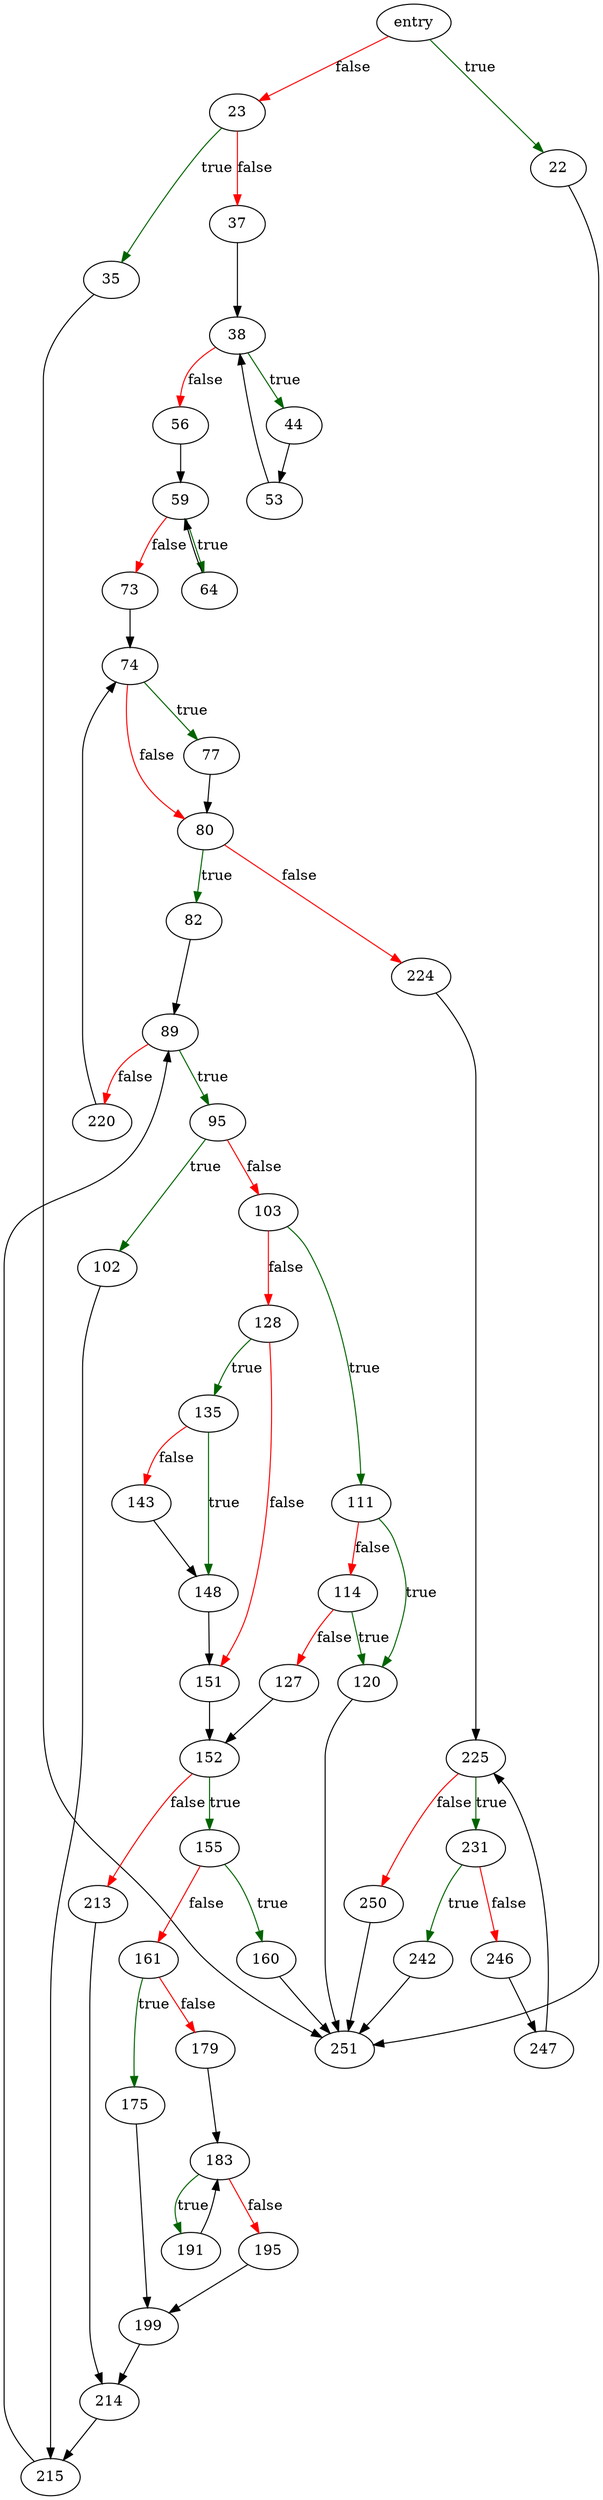 digraph "resolveCompoundOrderBy" {
	// Node definitions.
	2 [label=entry];
	22;
	23;
	35;
	37;
	38;
	44;
	53;
	56;
	59;
	64;
	73;
	74;
	77;
	80;
	82;
	89;
	95;
	102;
	103;
	111;
	114;
	120;
	127;
	128;
	135;
	143;
	148;
	151;
	152;
	155;
	160;
	161;
	175;
	179;
	183;
	191;
	195;
	199;
	213;
	214;
	215;
	220;
	224;
	225;
	231;
	242;
	246;
	247;
	250;
	251;

	// Edge definitions.
	2 -> 22 [
		color=darkgreen
		label=true
	];
	2 -> 23 [
		color=red
		label=false
	];
	22 -> 251;
	23 -> 35 [
		color=darkgreen
		label=true
	];
	23 -> 37 [
		color=red
		label=false
	];
	35 -> 251;
	37 -> 38;
	38 -> 44 [
		color=darkgreen
		label=true
	];
	38 -> 56 [
		color=red
		label=false
	];
	44 -> 53;
	53 -> 38;
	56 -> 59;
	59 -> 64 [
		color=darkgreen
		label=true
	];
	59 -> 73 [
		color=red
		label=false
	];
	64 -> 59;
	73 -> 74;
	74 -> 77 [
		color=darkgreen
		label=true
	];
	74 -> 80 [
		color=red
		label=false
	];
	77 -> 80;
	80 -> 82 [
		color=darkgreen
		label=true
	];
	80 -> 224 [
		color=red
		label=false
	];
	82 -> 89;
	89 -> 95 [
		color=darkgreen
		label=true
	];
	89 -> 220 [
		color=red
		label=false
	];
	95 -> 102 [
		color=darkgreen
		label=true
	];
	95 -> 103 [
		color=red
		label=false
	];
	102 -> 215;
	103 -> 111 [
		color=darkgreen
		label=true
	];
	103 -> 128 [
		color=red
		label=false
	];
	111 -> 114 [
		color=red
		label=false
	];
	111 -> 120 [
		color=darkgreen
		label=true
	];
	114 -> 120 [
		color=darkgreen
		label=true
	];
	114 -> 127 [
		color=red
		label=false
	];
	120 -> 251;
	127 -> 152;
	128 -> 135 [
		color=darkgreen
		label=true
	];
	128 -> 151 [
		color=red
		label=false
	];
	135 -> 143 [
		color=red
		label=false
	];
	135 -> 148 [
		color=darkgreen
		label=true
	];
	143 -> 148;
	148 -> 151;
	151 -> 152;
	152 -> 155 [
		color=darkgreen
		label=true
	];
	152 -> 213 [
		color=red
		label=false
	];
	155 -> 160 [
		color=darkgreen
		label=true
	];
	155 -> 161 [
		color=red
		label=false
	];
	160 -> 251;
	161 -> 175 [
		color=darkgreen
		label=true
	];
	161 -> 179 [
		color=red
		label=false
	];
	175 -> 199;
	179 -> 183;
	183 -> 191 [
		color=darkgreen
		label=true
	];
	183 -> 195 [
		color=red
		label=false
	];
	191 -> 183;
	195 -> 199;
	199 -> 214;
	213 -> 214;
	214 -> 215;
	215 -> 89;
	220 -> 74;
	224 -> 225;
	225 -> 231 [
		color=darkgreen
		label=true
	];
	225 -> 250 [
		color=red
		label=false
	];
	231 -> 242 [
		color=darkgreen
		label=true
	];
	231 -> 246 [
		color=red
		label=false
	];
	242 -> 251;
	246 -> 247;
	247 -> 225;
	250 -> 251;
}